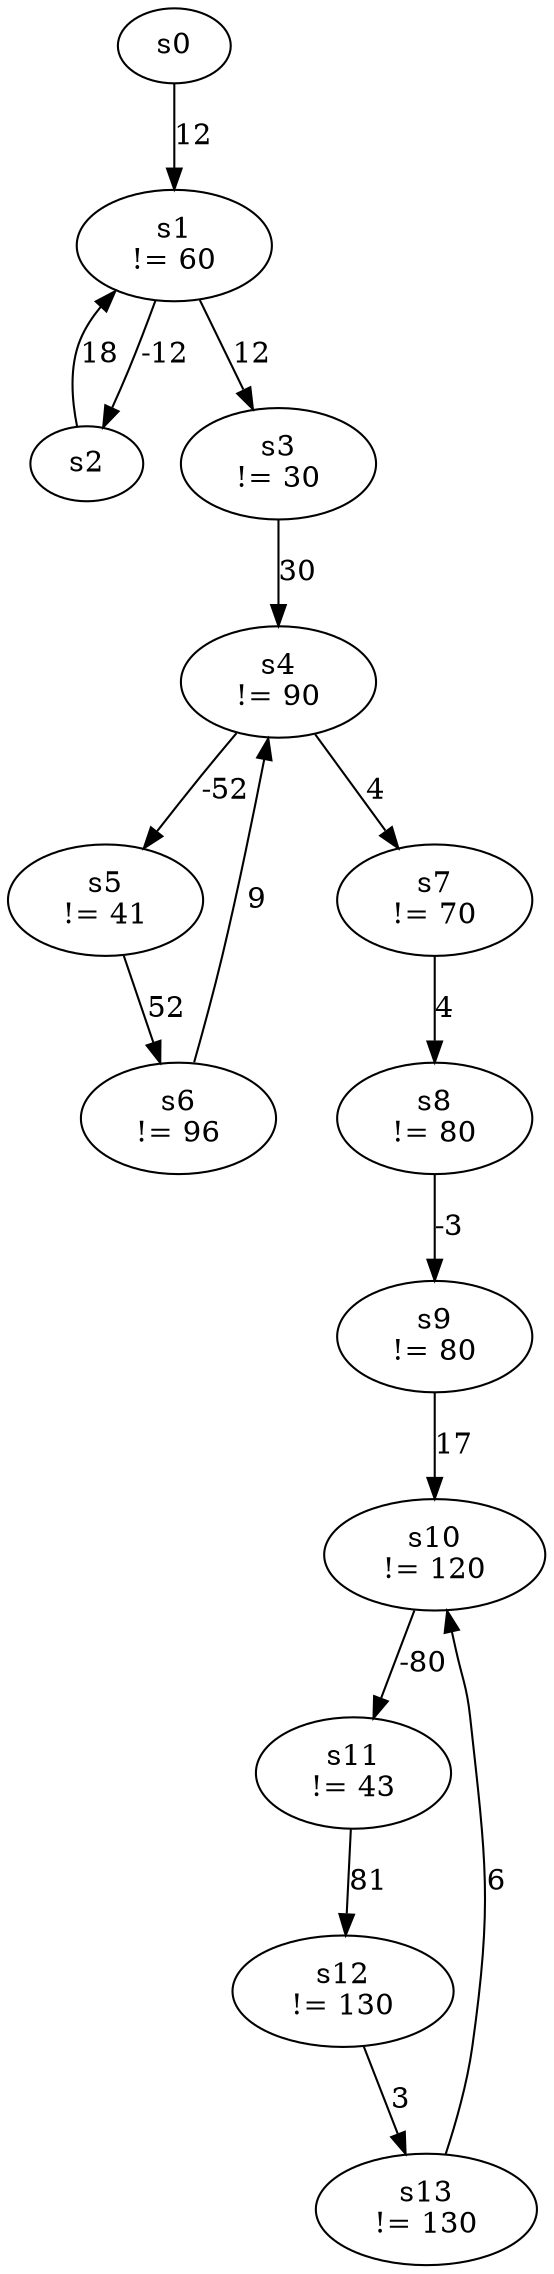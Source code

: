 digraph G {
  "s0"[label = " s0 "]
  "s1"[label = " s1 \n != 60 "]
    s0 -> s1 [label = 12]
  "s2"[label = " s2 "]
    s1 -> s2 [label = -12]
  "s3"[label = " s3 \n != 30 "]
    s1 -> s3 [label = 12]
    s2 -> s1 [label = 18]
  "s4"[label = " s4 \n != 90 "]
    s3 -> s4 [label = 30]
  "s5"[label = " s5 \n != 41 "]
    s4 -> s5 [label = -52]
  "s7"[label = " s7 \n != 70 "]
    s4 -> s7 [label = 4]
  "s6"[label = " s6 \n != 96 "]
    s5 -> s6 [label = 52]
  "s8"[label = " s8 \n != 80 "]
    s7 -> s8 [label = 4]
    s6 -> s4 [label = 9]
  "s9"[label = " s9 \n != 80 "]
    s8 -> s9 [label = -3]
  "s10"[label = " s10 \n != 120 "]
    s9 -> s10 [label = 17]
  "s11"[label = " s11 \n != 43 "]
    s10 -> s11 [label = -80]
  "s12"[label = " s12 \n != 130 "]
    s11 -> s12 [label = 81]
  "s13"[label = " s13 \n != 130 "]
    s12 -> s13 [label = 3]
    s13 -> s10 [label = 6]
}
